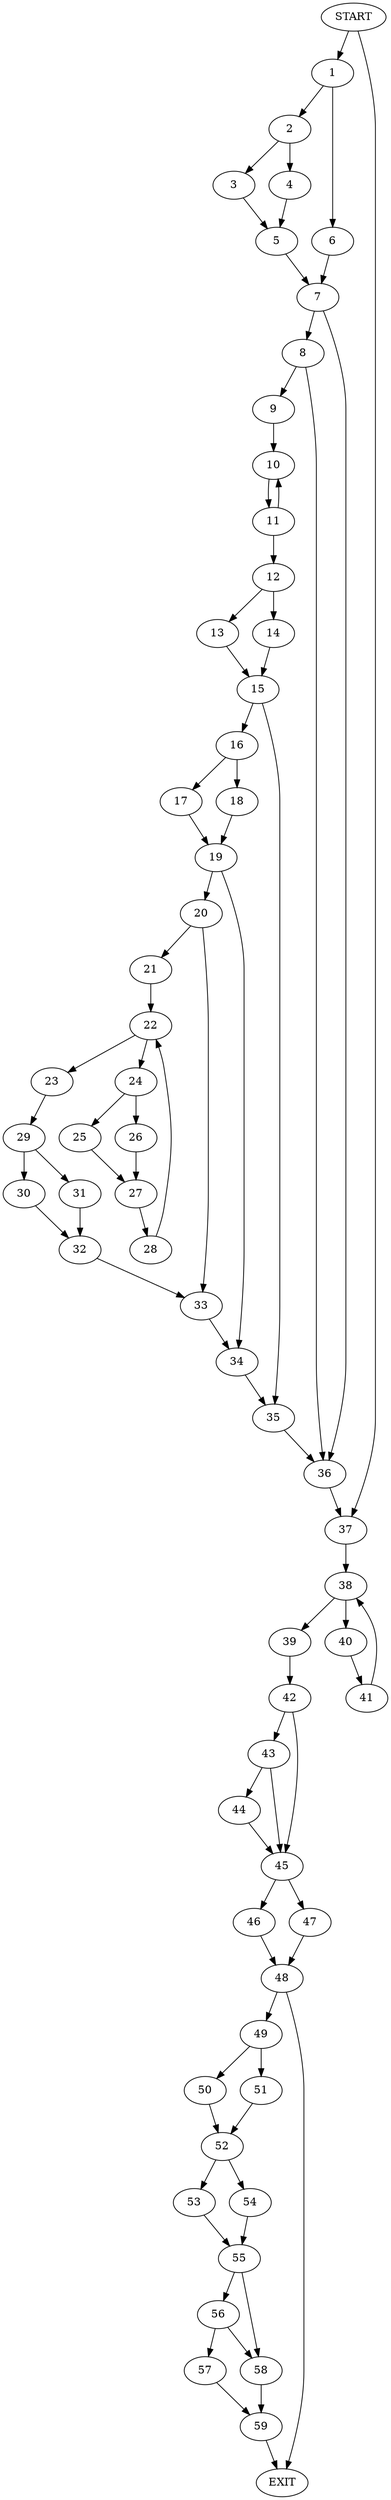 digraph { 
0 [label="START"];
1;
2;
3;
4;
5;
6;
7;
8;
9;
10;
11;
12;
13;
14;
15;
16;
17;
18;
19;
20;
21;
22;
23;
24;
25;
26;
27;
28;
29;
30;
31;
32;
33;
34;
35;
36;
37;
38;
39;
40;
41;
42;
43;
44;
45;
46;
47;
48;
49;
50;
51;
52;
53;
54;
55;
56;
57;
58;
59;
60[label="EXIT"];
0 -> 1;
0 -> 37;
1 -> 2;
1 -> 6;
2 -> 3;
2 -> 4;
3 -> 5;
4 -> 5;
5 -> 7;
6 -> 7;
7 -> 8;
7 -> 36;
8 -> 9;
8 -> 36;
9 -> 10;
10 -> 11;
11 -> 10;
11 -> 12;
12 -> 13;
12 -> 14;
13 -> 15;
14 -> 15;
15 -> 16;
15 -> 35;
16 -> 17;
16 -> 18;
17 -> 19;
18 -> 19;
19 -> 20;
19 -> 34;
20 -> 21;
20 -> 33;
21 -> 22;
22 -> 24;
22 -> 23;
23 -> 29;
24 -> 25;
24 -> 26;
25 -> 27;
26 -> 27;
27 -> 28;
28 -> 22;
29 -> 30;
29 -> 31;
30 -> 32;
31 -> 32;
32 -> 33;
33 -> 34;
34 -> 35;
35 -> 36;
36 -> 37;
37 -> 38;
38 -> 40;
38 -> 39;
39 -> 42;
40 -> 41;
41 -> 38;
42 -> 43;
42 -> 45;
43 -> 44;
43 -> 45;
44 -> 45;
45 -> 46;
45 -> 47;
46 -> 48;
47 -> 48;
48 -> 49;
48 -> 60;
49 -> 50;
49 -> 51;
50 -> 52;
51 -> 52;
52 -> 53;
52 -> 54;
53 -> 55;
54 -> 55;
55 -> 56;
55 -> 58;
56 -> 57;
56 -> 58;
57 -> 59;
58 -> 59;
59 -> 60;
}
